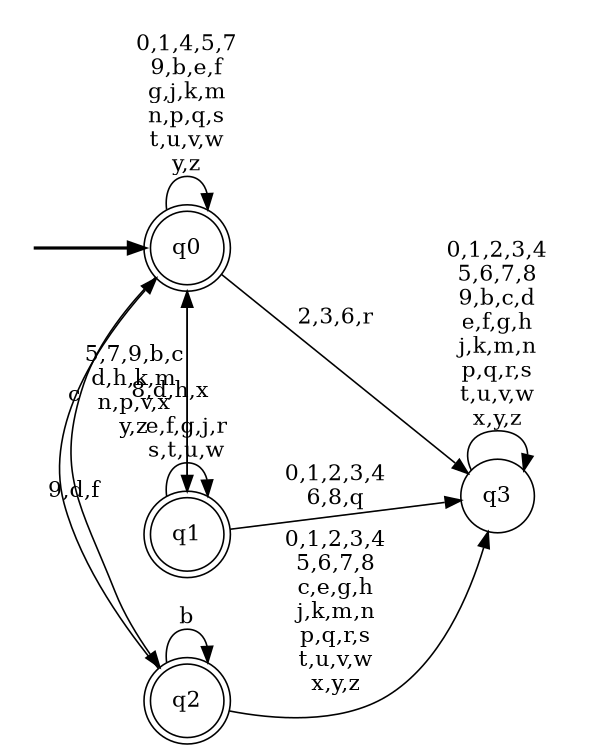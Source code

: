 digraph BlueStar {
__start0 [style = invis, shape = none, label = "", width = 0, height = 0];

rankdir=LR;
size="8,5";

s0 [style="rounded,filled", color="black", fillcolor="white" shape="doublecircle", label="q0"];
s1 [style="rounded,filled", color="black", fillcolor="white" shape="doublecircle", label="q1"];
s2 [style="rounded,filled", color="black", fillcolor="white" shape="doublecircle", label="q2"];
s3 [style="filled", color="black", fillcolor="white" shape="circle", label="q3"];
subgraph cluster_main { 
	graph [pad=".75", ranksep="0.15", nodesep="0.15"];
	 style=invis; 
	__start0 -> s0 [penwidth=2];
}
s0 -> s0 [label="0,1,4,5,7\n9,b,e,f\ng,j,k,m\nn,p,q,s\nt,u,v,w\ny,z"];
s0 -> s1 [label="8,d,h,x"];
s0 -> s2 [label="c"];
s0 -> s3 [label="2,3,6,r"];
s1 -> s0 [label="5,7,9,b,c\nd,h,k,m\nn,p,v,x\ny,z"];
s1 -> s1 [label="e,f,g,j,r\ns,t,u,w"];
s1 -> s3 [label="0,1,2,3,4\n6,8,q"];
s2 -> s0 [label="9,d,f"];
s2 -> s2 [label="b"];
s2 -> s3 [label="0,1,2,3,4\n5,6,7,8\nc,e,g,h\nj,k,m,n\np,q,r,s\nt,u,v,w\nx,y,z"];
s3 -> s3 [label="0,1,2,3,4\n5,6,7,8\n9,b,c,d\ne,f,g,h\nj,k,m,n\np,q,r,s\nt,u,v,w\nx,y,z"];

}
